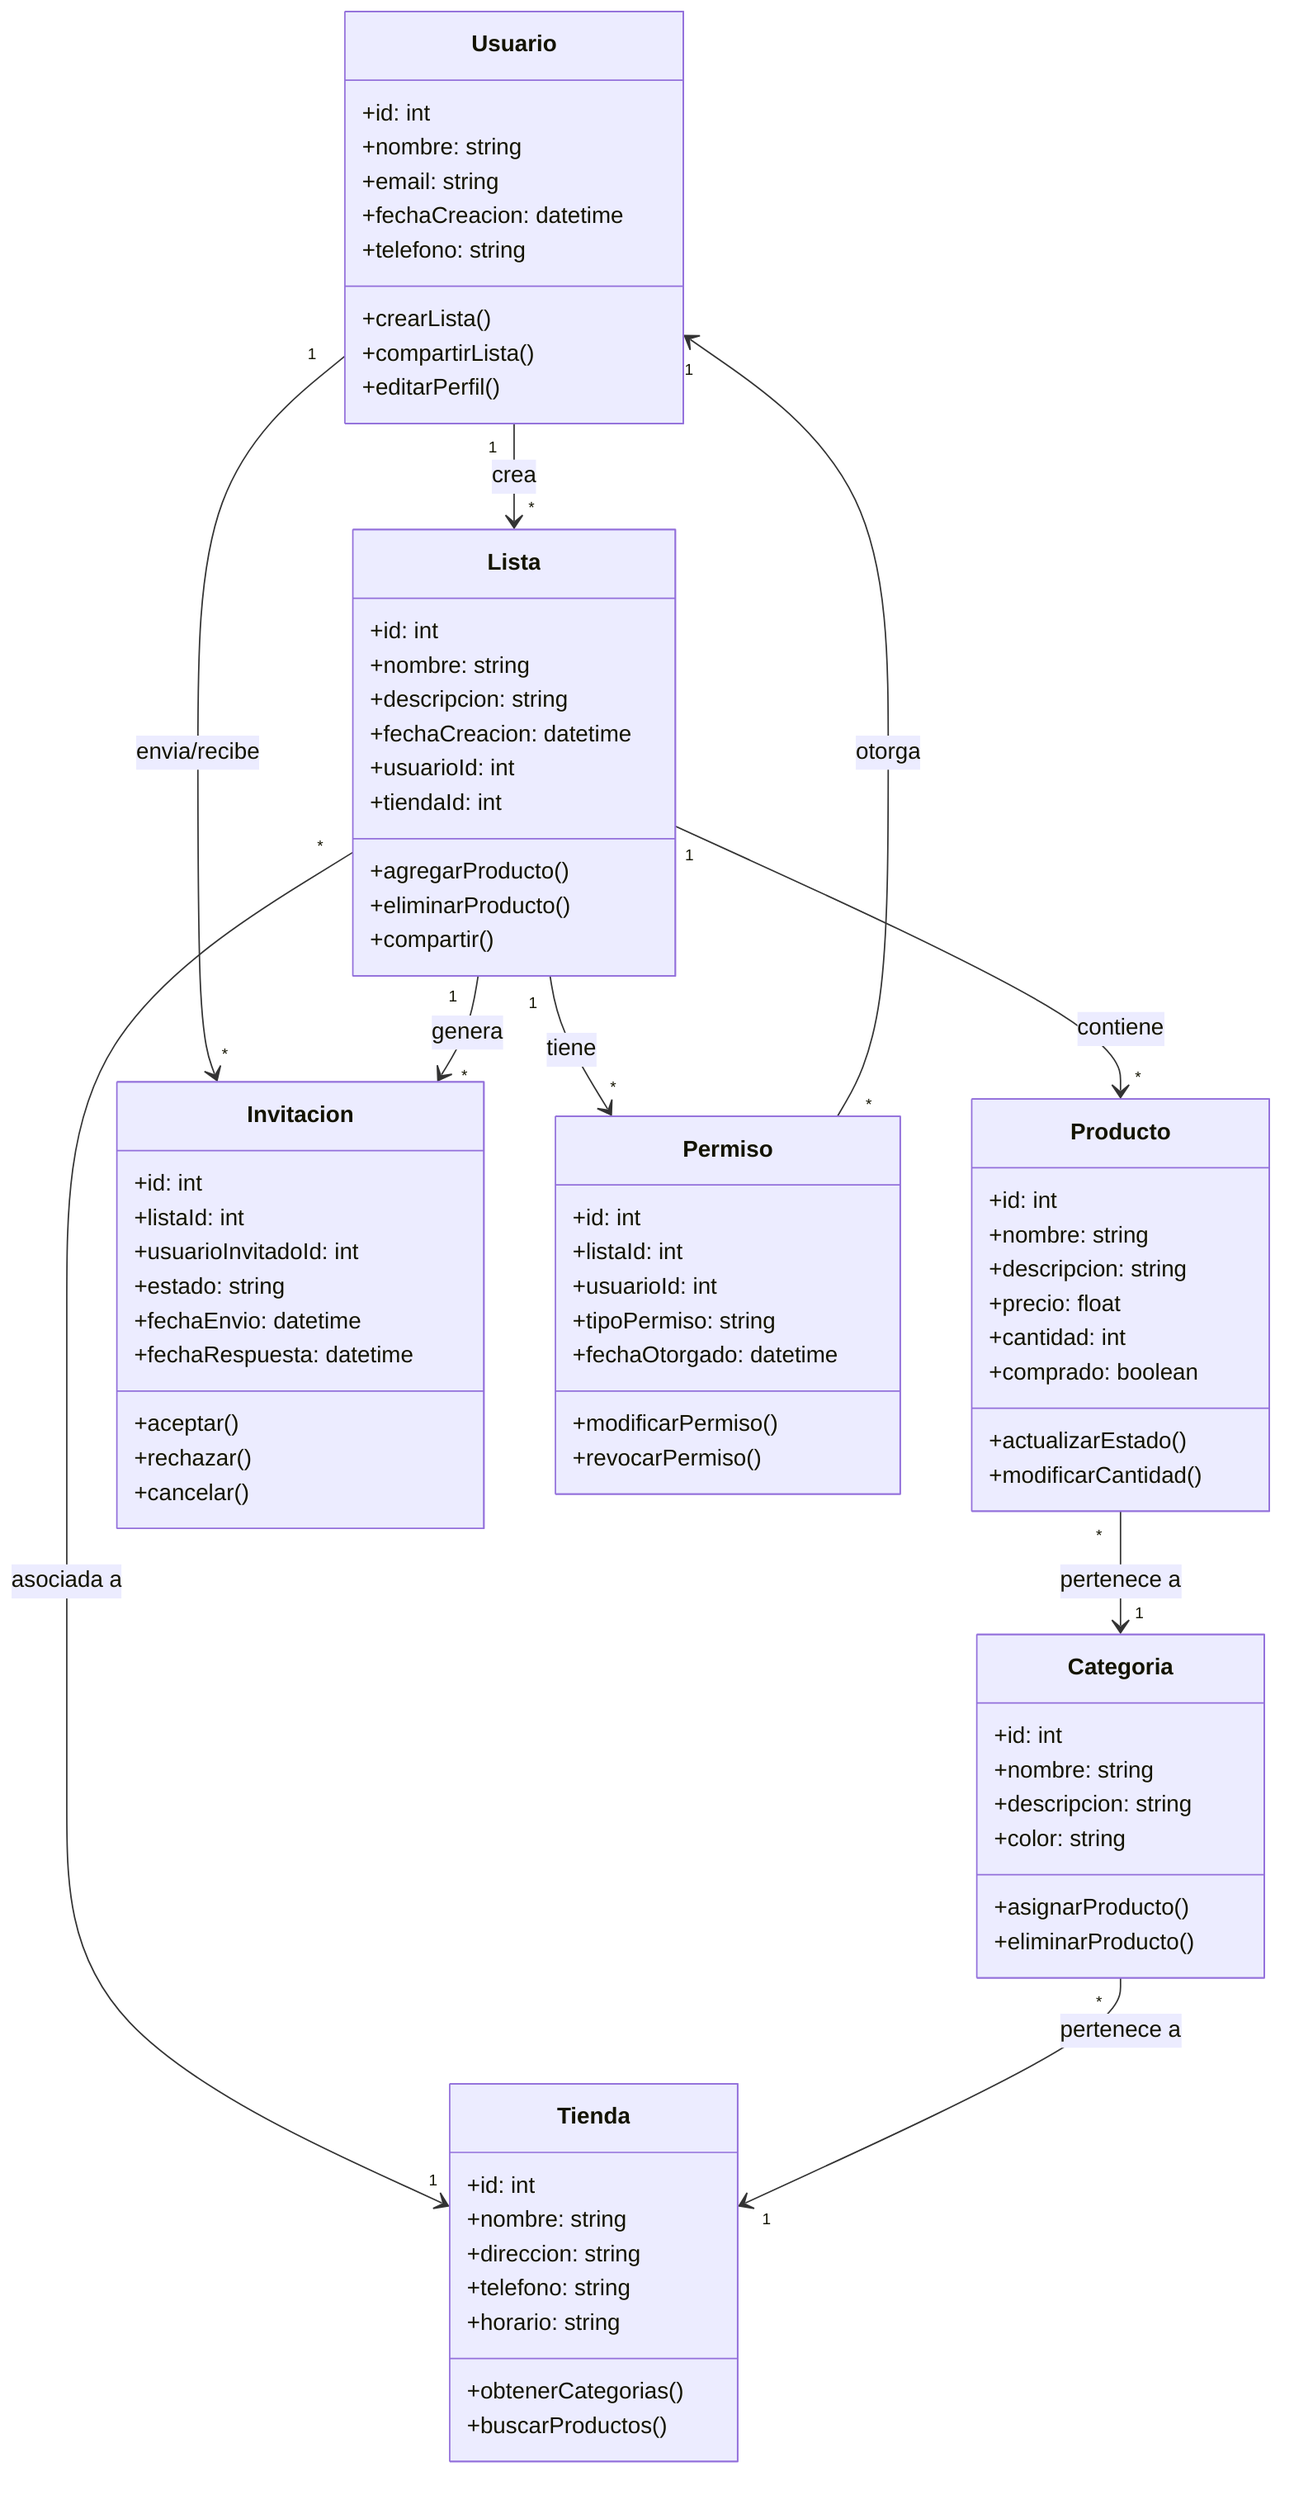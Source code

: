 classDiagram
    class Usuario {
        +id: int
        +nombre: string
        +email: string
        +fechaCreacion: datetime
        +telefono: string
        +crearLista()
        +compartirLista()
        +editarPerfil()
    }

    class Lista {
        +id: int
        +nombre: string
        +descripcion: string
        +fechaCreacion: datetime
        +usuarioId: int
        +tiendaId: int
        +agregarProducto()
        +eliminarProducto()
        +compartir()
    }

    class Producto {
        +id: int
        +nombre: string
        +descripcion: string
        +precio: float
        +cantidad: int
        +comprado: boolean
        +actualizarEstado()
        +modificarCantidad()
    }

    class Categoria {
        +id: int
        +nombre: string
        +descripcion: string
        +color: string
        +asignarProducto()
        +eliminarProducto()
    }

    class Tienda {
        +id: int
        +nombre: string
        +direccion: string
        +telefono: string
        +horario: string
        +obtenerCategorias()
        +buscarProductos()
    }

    class Invitacion {
        +id: int
        +listaId: int
        +usuarioInvitadoId: int
        +estado: string
        +fechaEnvio: datetime
        +fechaRespuesta: datetime
        +aceptar()
        +rechazar()
        +cancelar()
    }

    class Permiso {
        +id: int
        +listaId: int
        +usuarioId: int
        +tipoPermiso: string
        +fechaOtorgado: datetime
        +modificarPermiso()
        +revocarPermiso()
    }

    Usuario "1" --> "*" Lista : crea
    Usuario "1" --> "*" Invitacion : envia/recibe
    Lista "1" --> "*" Producto : contiene
    Lista "1" --> "*" Permiso : tiene
    Lista "1" --> "*" Invitacion : genera
    Lista "*" --> "1" Tienda : asociada a
    Producto "*" --> "1" Categoria : pertenece a
    Categoria "*" --> "1" Tienda : pertenece a
    Permiso "*" --> "1" Usuario : otorga